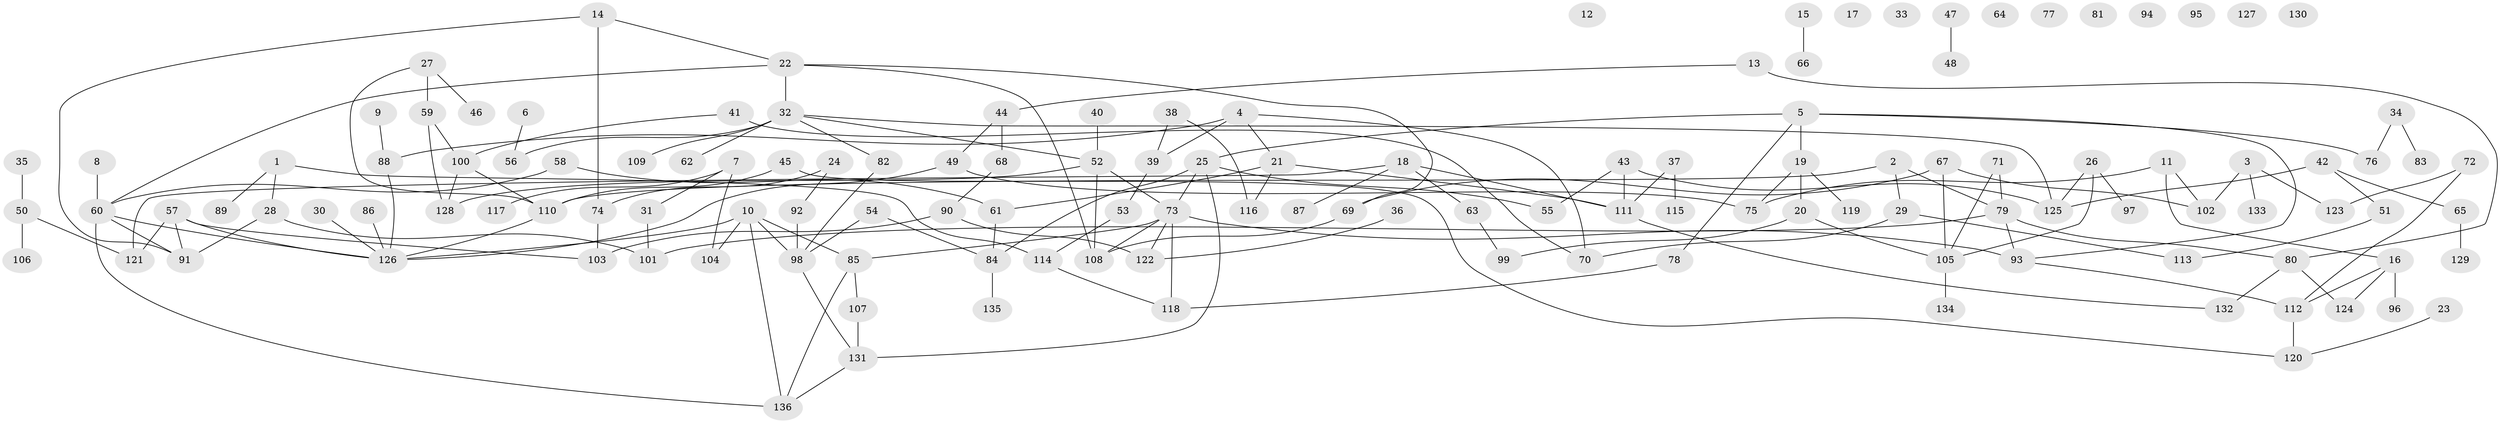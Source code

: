 // Generated by graph-tools (version 1.1) at 2025/33/03/09/25 02:33:44]
// undirected, 136 vertices, 171 edges
graph export_dot {
graph [start="1"]
  node [color=gray90,style=filled];
  1;
  2;
  3;
  4;
  5;
  6;
  7;
  8;
  9;
  10;
  11;
  12;
  13;
  14;
  15;
  16;
  17;
  18;
  19;
  20;
  21;
  22;
  23;
  24;
  25;
  26;
  27;
  28;
  29;
  30;
  31;
  32;
  33;
  34;
  35;
  36;
  37;
  38;
  39;
  40;
  41;
  42;
  43;
  44;
  45;
  46;
  47;
  48;
  49;
  50;
  51;
  52;
  53;
  54;
  55;
  56;
  57;
  58;
  59;
  60;
  61;
  62;
  63;
  64;
  65;
  66;
  67;
  68;
  69;
  70;
  71;
  72;
  73;
  74;
  75;
  76;
  77;
  78;
  79;
  80;
  81;
  82;
  83;
  84;
  85;
  86;
  87;
  88;
  89;
  90;
  91;
  92;
  93;
  94;
  95;
  96;
  97;
  98;
  99;
  100;
  101;
  102;
  103;
  104;
  105;
  106;
  107;
  108;
  109;
  110;
  111;
  112;
  113;
  114;
  115;
  116;
  117;
  118;
  119;
  120;
  121;
  122;
  123;
  124;
  125;
  126;
  127;
  128;
  129;
  130;
  131;
  132;
  133;
  134;
  135;
  136;
  1 -- 28;
  1 -- 89;
  1 -- 114;
  2 -- 29;
  2 -- 79;
  2 -- 110;
  3 -- 102;
  3 -- 123;
  3 -- 133;
  4 -- 21;
  4 -- 39;
  4 -- 70;
  4 -- 88;
  5 -- 19;
  5 -- 25;
  5 -- 76;
  5 -- 78;
  5 -- 93;
  6 -- 56;
  7 -- 31;
  7 -- 104;
  7 -- 117;
  8 -- 60;
  9 -- 88;
  10 -- 85;
  10 -- 98;
  10 -- 104;
  10 -- 126;
  10 -- 136;
  11 -- 16;
  11 -- 75;
  11 -- 102;
  13 -- 44;
  13 -- 80;
  14 -- 22;
  14 -- 74;
  14 -- 91;
  15 -- 66;
  16 -- 96;
  16 -- 112;
  16 -- 124;
  18 -- 63;
  18 -- 87;
  18 -- 111;
  18 -- 121;
  19 -- 20;
  19 -- 75;
  19 -- 119;
  20 -- 99;
  20 -- 105;
  21 -- 61;
  21 -- 111;
  21 -- 116;
  22 -- 32;
  22 -- 60;
  22 -- 69;
  22 -- 108;
  23 -- 120;
  24 -- 74;
  24 -- 92;
  25 -- 55;
  25 -- 73;
  25 -- 84;
  25 -- 131;
  26 -- 97;
  26 -- 105;
  26 -- 125;
  27 -- 46;
  27 -- 59;
  27 -- 110;
  28 -- 91;
  28 -- 101;
  29 -- 70;
  29 -- 113;
  30 -- 126;
  31 -- 101;
  32 -- 52;
  32 -- 56;
  32 -- 62;
  32 -- 82;
  32 -- 109;
  32 -- 125;
  34 -- 76;
  34 -- 83;
  35 -- 50;
  36 -- 122;
  37 -- 111;
  37 -- 115;
  38 -- 39;
  38 -- 116;
  39 -- 53;
  40 -- 52;
  41 -- 70;
  41 -- 100;
  42 -- 51;
  42 -- 65;
  42 -- 125;
  43 -- 55;
  43 -- 111;
  43 -- 125;
  44 -- 49;
  44 -- 68;
  45 -- 110;
  45 -- 120;
  47 -- 48;
  49 -- 75;
  49 -- 126;
  50 -- 106;
  50 -- 121;
  51 -- 113;
  52 -- 73;
  52 -- 108;
  52 -- 128;
  53 -- 114;
  54 -- 84;
  54 -- 98;
  57 -- 91;
  57 -- 103;
  57 -- 121;
  57 -- 126;
  58 -- 60;
  58 -- 61;
  59 -- 100;
  59 -- 128;
  60 -- 91;
  60 -- 126;
  60 -- 136;
  61 -- 84;
  63 -- 99;
  65 -- 129;
  67 -- 69;
  67 -- 102;
  67 -- 105;
  68 -- 90;
  69 -- 108;
  71 -- 79;
  71 -- 105;
  72 -- 112;
  72 -- 123;
  73 -- 85;
  73 -- 93;
  73 -- 108;
  73 -- 118;
  73 -- 122;
  74 -- 103;
  78 -- 118;
  79 -- 80;
  79 -- 93;
  79 -- 101;
  80 -- 124;
  80 -- 132;
  82 -- 98;
  84 -- 135;
  85 -- 107;
  85 -- 136;
  86 -- 126;
  88 -- 126;
  90 -- 103;
  90 -- 122;
  92 -- 98;
  93 -- 112;
  98 -- 131;
  100 -- 110;
  100 -- 128;
  105 -- 134;
  107 -- 131;
  110 -- 126;
  111 -- 132;
  112 -- 120;
  114 -- 118;
  131 -- 136;
}
